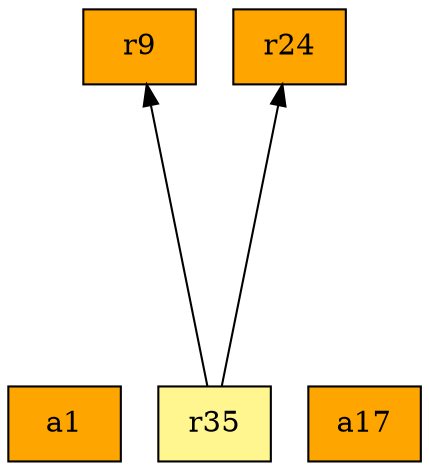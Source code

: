 digraph G {
rankdir=BT;ranksep="2.0";
"a1" [shape=record,fillcolor=orange,style=filled,label="{a1}"];
"r9" [shape=record,fillcolor=orange,style=filled,label="{r9}"];
"r35" [shape=record,fillcolor=khaki1,style=filled,label="{r35}"];
"r24" [shape=record,fillcolor=orange,style=filled,label="{r24}"];
"a17" [shape=record,fillcolor=orange,style=filled,label="{a17}"];
"r35" -> "r9"
"r35" -> "r24"
}